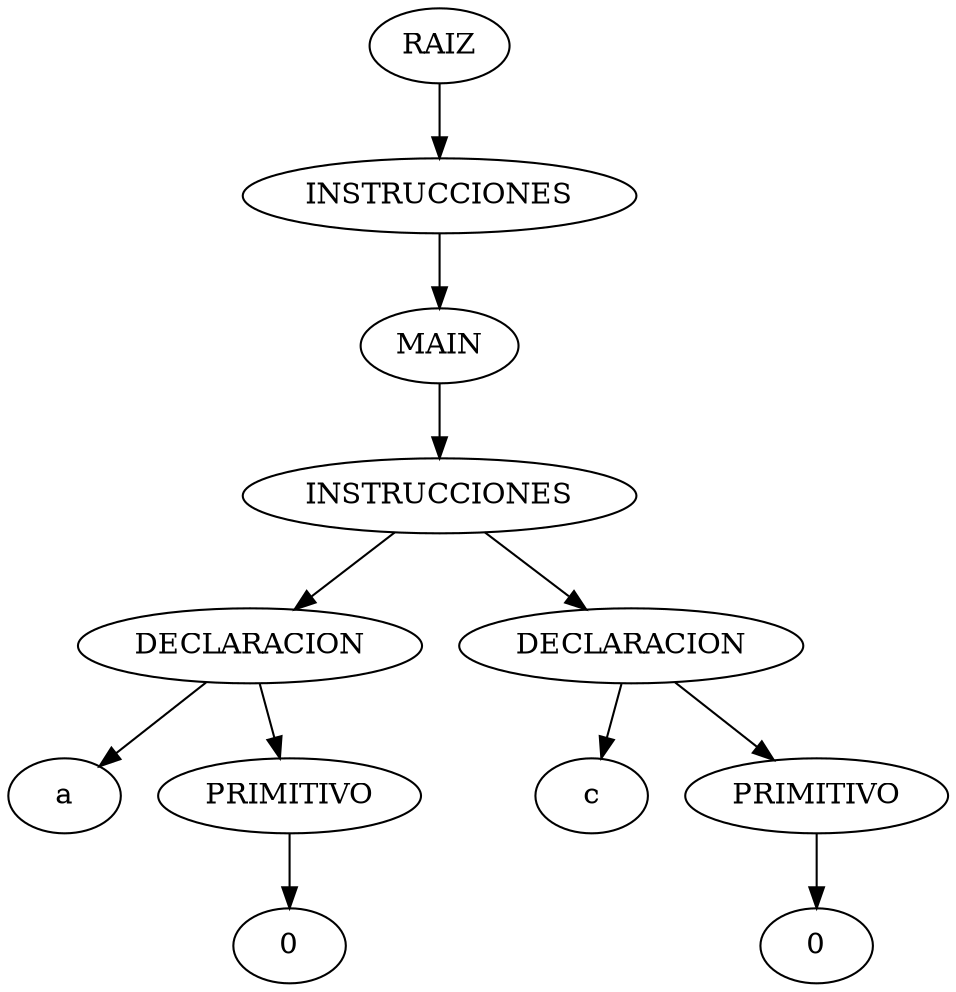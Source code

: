 digraph {
n0[label="RAIZ"];
n1[label="INSTRUCCIONES"];
n0->n1;
n2[label="MAIN"];
n1->n2;
n3[label="INSTRUCCIONES"];
n2->n3;
n4[label="DECLARACION"];
n3->n4;
n5[label="a"];
n4->n5;
n6[label="PRIMITIVO"];
n4->n6;
n7[label="0"];
n6->n7;
n8[label="DECLARACION"];
n3->n8;
n9[label="c"];
n8->n9;
n10[label="PRIMITIVO"];
n8->n10;
n11[label="0"];
n10->n11;
}